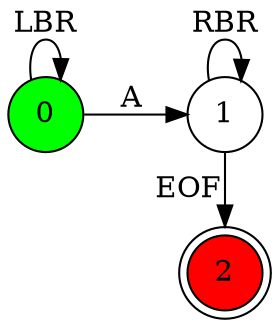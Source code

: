 digraph G {
rankdir = LR
node [shape = circle]
0[style=filled, fillcolor=green]
2[shape = doublecircle, style=filled, fillcolor=red]
{ rank=same; 1 2 }
{ rank=max; 2 }
0 -> 0 [label="LBR"]; 
0 -> 1 [label="A"]; 
1 -> 1 [label="RBR"]; 
1 -> 2 [label="EOF   "];  
}